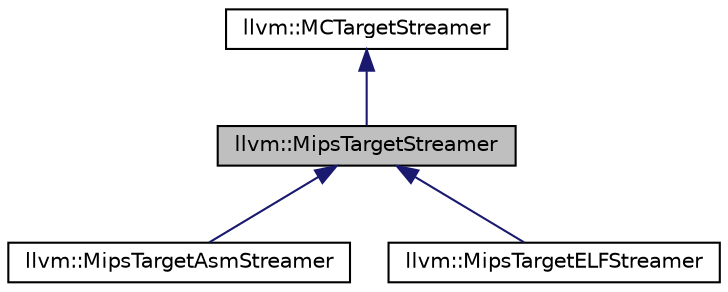 digraph "llvm::MipsTargetStreamer"
{
 // LATEX_PDF_SIZE
  bgcolor="transparent";
  edge [fontname="Helvetica",fontsize="10",labelfontname="Helvetica",labelfontsize="10"];
  node [fontname="Helvetica",fontsize="10",shape=record];
  Node1 [label="llvm::MipsTargetStreamer",height=0.2,width=0.4,color="black", fillcolor="grey75", style="filled", fontcolor="black",tooltip=" "];
  Node2 -> Node1 [dir="back",color="midnightblue",fontsize="10",style="solid",fontname="Helvetica"];
  Node2 [label="llvm::MCTargetStreamer",height=0.2,width=0.4,color="black",URL="$classllvm_1_1MCTargetStreamer.html",tooltip="Target specific streamer interface."];
  Node1 -> Node3 [dir="back",color="midnightblue",fontsize="10",style="solid",fontname="Helvetica"];
  Node3 [label="llvm::MipsTargetAsmStreamer",height=0.2,width=0.4,color="black",URL="$classllvm_1_1MipsTargetAsmStreamer.html",tooltip=" "];
  Node1 -> Node4 [dir="back",color="midnightblue",fontsize="10",style="solid",fontname="Helvetica"];
  Node4 [label="llvm::MipsTargetELFStreamer",height=0.2,width=0.4,color="black",URL="$classllvm_1_1MipsTargetELFStreamer.html",tooltip=" "];
}
